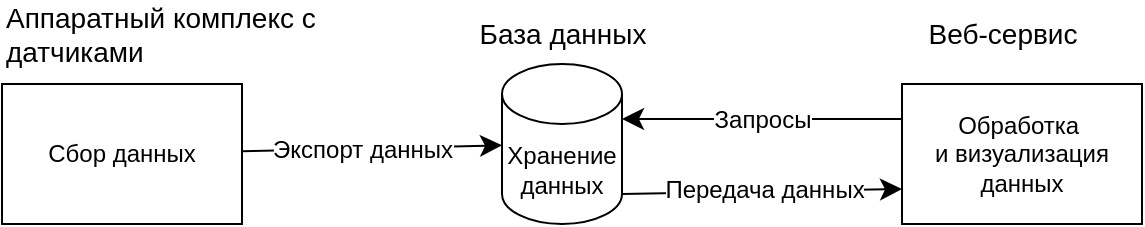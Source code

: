 <mxfile version="24.4.13" type="device">
  <diagram name="Страница — 1" id="PNDEV-3fyrscD3mElMuB">
    <mxGraphModel dx="1455" dy="780" grid="1" gridSize="10" guides="1" tooltips="1" connect="1" arrows="1" fold="1" page="1" pageScale="1" pageWidth="827" pageHeight="1169" math="0" shadow="0">
      <root>
        <mxCell id="0" />
        <mxCell id="1" parent="0" />
        <mxCell id="h4n_g8P2GBC984NHyfy7-9" style="edgeStyle=none;curved=1;rounded=0;orthogonalLoop=1;jettySize=auto;html=1;fontSize=12;startSize=8;endSize=8;" edge="1" parent="1" source="h4n_g8P2GBC984NHyfy7-1" target="h4n_g8P2GBC984NHyfy7-6">
          <mxGeometry relative="1" as="geometry" />
        </mxCell>
        <mxCell id="h4n_g8P2GBC984NHyfy7-11" value="Экспорт данных" style="edgeLabel;html=1;align=center;verticalAlign=middle;resizable=0;points=[];fontSize=12;" vertex="1" connectable="0" parent="h4n_g8P2GBC984NHyfy7-9">
          <mxGeometry x="-0.4" y="1" relative="1" as="geometry">
            <mxPoint x="21" y="1" as="offset" />
          </mxGeometry>
        </mxCell>
        <mxCell id="h4n_g8P2GBC984NHyfy7-1" value="Сбор данных" style="rounded=0;whiteSpace=wrap;html=1;" vertex="1" parent="1">
          <mxGeometry x="-50" y="170" width="120" height="70" as="geometry" />
        </mxCell>
        <mxCell id="h4n_g8P2GBC984NHyfy7-3" value="Обработка&amp;nbsp; и&amp;nbsp;&lt;span style=&quot;background-color: initial;&quot;&gt;визуализация данных&lt;/span&gt;" style="rounded=0;whiteSpace=wrap;html=1;" vertex="1" parent="1">
          <mxGeometry x="400" y="170" width="120" height="70" as="geometry" />
        </mxCell>
        <mxCell id="h4n_g8P2GBC984NHyfy7-5" value="База данных" style="text;html=1;align=center;verticalAlign=middle;resizable=0;points=[];autosize=1;strokeColor=none;fillColor=none;fontSize=14;" vertex="1" parent="1">
          <mxGeometry x="175" y="130" width="110" height="30" as="geometry" />
        </mxCell>
        <mxCell id="h4n_g8P2GBC984NHyfy7-10" style="edgeStyle=none;curved=1;rounded=0;orthogonalLoop=1;jettySize=auto;html=1;entryX=0;entryY=0.75;entryDx=0;entryDy=0;fontSize=12;startSize=8;endSize=8;exitX=1;exitY=1;exitDx=0;exitDy=-15;exitPerimeter=0;" edge="1" parent="1" source="h4n_g8P2GBC984NHyfy7-6" target="h4n_g8P2GBC984NHyfy7-3">
          <mxGeometry relative="1" as="geometry" />
        </mxCell>
        <mxCell id="h4n_g8P2GBC984NHyfy7-12" value="Передача данных" style="edgeLabel;html=1;align=center;verticalAlign=middle;resizable=0;points=[];fontSize=12;" vertex="1" connectable="0" parent="h4n_g8P2GBC984NHyfy7-10">
          <mxGeometry x="-0.125" y="1" relative="1" as="geometry">
            <mxPoint x="9" as="offset" />
          </mxGeometry>
        </mxCell>
        <mxCell id="h4n_g8P2GBC984NHyfy7-6" value="Хранение данных" style="shape=cylinder3;whiteSpace=wrap;html=1;boundedLbl=1;backgroundOutline=1;size=15;" vertex="1" parent="1">
          <mxGeometry x="200" y="160" width="60" height="80" as="geometry" />
        </mxCell>
        <mxCell id="h4n_g8P2GBC984NHyfy7-7" value="Аппаратный комплекс с датчиками" style="text;html=1;align=left;verticalAlign=middle;whiteSpace=wrap;rounded=0;fontSize=14;" vertex="1" parent="1">
          <mxGeometry x="-50" y="130" width="170" height="30" as="geometry" />
        </mxCell>
        <mxCell id="h4n_g8P2GBC984NHyfy7-8" value="Веб-сервис" style="text;html=1;align=center;verticalAlign=middle;resizable=0;points=[];autosize=1;strokeColor=none;fillColor=none;fontSize=14;" vertex="1" parent="1">
          <mxGeometry x="400" y="130" width="100" height="30" as="geometry" />
        </mxCell>
        <mxCell id="h4n_g8P2GBC984NHyfy7-13" style="edgeStyle=none;curved=1;rounded=0;orthogonalLoop=1;jettySize=auto;html=1;entryX=1;entryY=0;entryDx=0;entryDy=27.5;entryPerimeter=0;fontSize=12;startSize=8;endSize=8;exitX=0;exitY=0.25;exitDx=0;exitDy=0;" edge="1" parent="1" source="h4n_g8P2GBC984NHyfy7-3" target="h4n_g8P2GBC984NHyfy7-6">
          <mxGeometry relative="1" as="geometry" />
        </mxCell>
        <mxCell id="h4n_g8P2GBC984NHyfy7-15" value="Запросы" style="edgeLabel;html=1;align=center;verticalAlign=middle;resizable=0;points=[];fontSize=12;" vertex="1" connectable="0" parent="h4n_g8P2GBC984NHyfy7-13">
          <mxGeometry x="-0.157" relative="1" as="geometry">
            <mxPoint x="-11" as="offset" />
          </mxGeometry>
        </mxCell>
      </root>
    </mxGraphModel>
  </diagram>
</mxfile>
